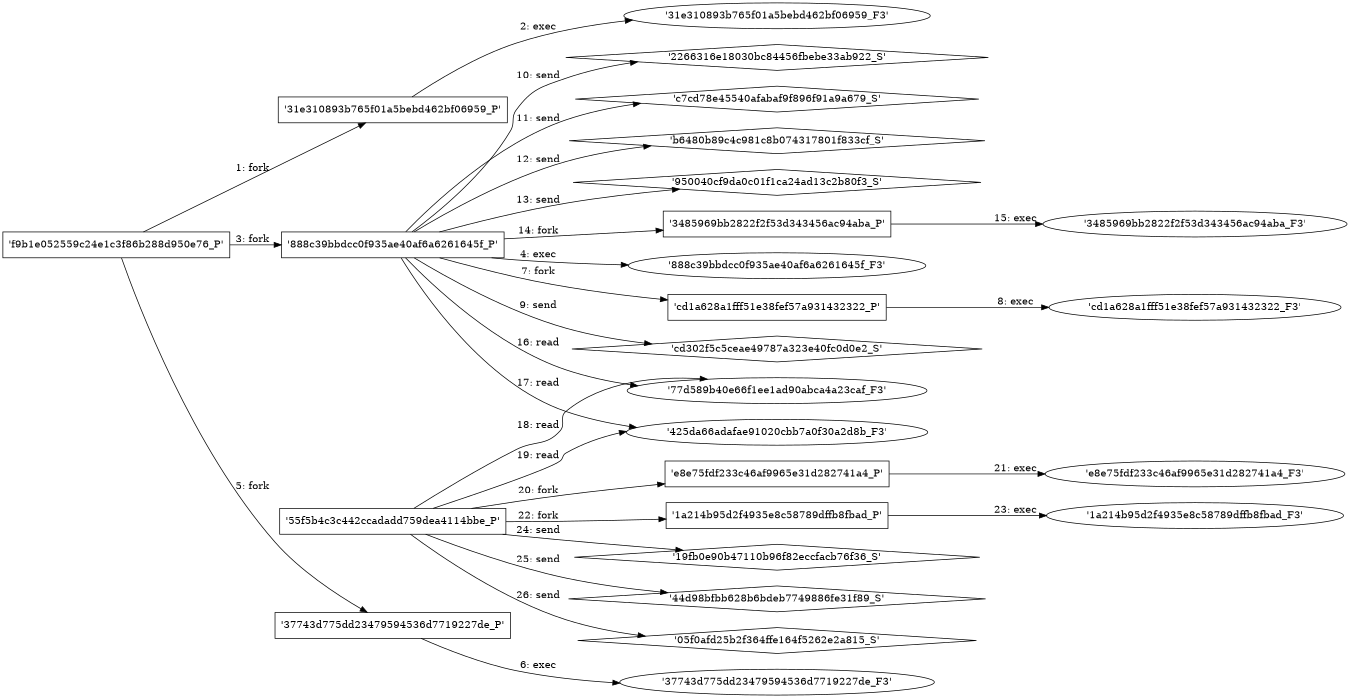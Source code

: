 digraph "D:\Learning\Paper\apt\基于CTI的攻击预警\Dataset\攻击图\ASGfromALLCTI\Quarterly Report Incident Response trends from Q3 2021.dot" {
rankdir="LR"
size="9"
fixedsize="false"
splines="true"
nodesep=0.3
ranksep=0
fontsize=10
overlap="scalexy"
engine= "neato"
	"'f9b1e052559c24e1c3f86b288d950e76_P'" [node_type=Process shape=box]
	"'31e310893b765f01a5bebd462bf06959_P'" [node_type=Process shape=box]
	"'f9b1e052559c24e1c3f86b288d950e76_P'" -> "'31e310893b765f01a5bebd462bf06959_P'" [label="1: fork"]
	"'31e310893b765f01a5bebd462bf06959_P'" [node_type=Process shape=box]
	"'31e310893b765f01a5bebd462bf06959_F3'" [node_type=File shape=ellipse]
	"'31e310893b765f01a5bebd462bf06959_P'" -> "'31e310893b765f01a5bebd462bf06959_F3'" [label="2: exec"]
	"'f9b1e052559c24e1c3f86b288d950e76_P'" [node_type=Process shape=box]
	"'888c39bbdcc0f935ae40af6a6261645f_P'" [node_type=Process shape=box]
	"'f9b1e052559c24e1c3f86b288d950e76_P'" -> "'888c39bbdcc0f935ae40af6a6261645f_P'" [label="3: fork"]
	"'888c39bbdcc0f935ae40af6a6261645f_P'" [node_type=Process shape=box]
	"'888c39bbdcc0f935ae40af6a6261645f_F3'" [node_type=File shape=ellipse]
	"'888c39bbdcc0f935ae40af6a6261645f_P'" -> "'888c39bbdcc0f935ae40af6a6261645f_F3'" [label="4: exec"]
	"'f9b1e052559c24e1c3f86b288d950e76_P'" [node_type=Process shape=box]
	"'37743d775dd23479594536d7719227de_P'" [node_type=Process shape=box]
	"'f9b1e052559c24e1c3f86b288d950e76_P'" -> "'37743d775dd23479594536d7719227de_P'" [label="5: fork"]
	"'37743d775dd23479594536d7719227de_P'" [node_type=Process shape=box]
	"'37743d775dd23479594536d7719227de_F3'" [node_type=File shape=ellipse]
	"'37743d775dd23479594536d7719227de_P'" -> "'37743d775dd23479594536d7719227de_F3'" [label="6: exec"]
	"'888c39bbdcc0f935ae40af6a6261645f_P'" [node_type=Process shape=box]
	"'cd1a628a1fff51e38fef57a931432322_P'" [node_type=Process shape=box]
	"'888c39bbdcc0f935ae40af6a6261645f_P'" -> "'cd1a628a1fff51e38fef57a931432322_P'" [label="7: fork"]
	"'cd1a628a1fff51e38fef57a931432322_P'" [node_type=Process shape=box]
	"'cd1a628a1fff51e38fef57a931432322_F3'" [node_type=File shape=ellipse]
	"'cd1a628a1fff51e38fef57a931432322_P'" -> "'cd1a628a1fff51e38fef57a931432322_F3'" [label="8: exec"]
	"'cd302f5c5ceae49787a323e40fc0d0e2_S'" [node_type=Socket shape=diamond]
	"'888c39bbdcc0f935ae40af6a6261645f_P'" [node_type=Process shape=box]
	"'888c39bbdcc0f935ae40af6a6261645f_P'" -> "'cd302f5c5ceae49787a323e40fc0d0e2_S'" [label="9: send"]
	"'2266316e18030bc84456fbebe33ab922_S'" [node_type=Socket shape=diamond]
	"'888c39bbdcc0f935ae40af6a6261645f_P'" [node_type=Process shape=box]
	"'888c39bbdcc0f935ae40af6a6261645f_P'" -> "'2266316e18030bc84456fbebe33ab922_S'" [label="10: send"]
	"'c7cd78e45540afabaf9f896f91a9a679_S'" [node_type=Socket shape=diamond]
	"'888c39bbdcc0f935ae40af6a6261645f_P'" [node_type=Process shape=box]
	"'888c39bbdcc0f935ae40af6a6261645f_P'" -> "'c7cd78e45540afabaf9f896f91a9a679_S'" [label="11: send"]
	"'b6480b89c4c981c8b074317801f833cf_S'" [node_type=Socket shape=diamond]
	"'888c39bbdcc0f935ae40af6a6261645f_P'" [node_type=Process shape=box]
	"'888c39bbdcc0f935ae40af6a6261645f_P'" -> "'b6480b89c4c981c8b074317801f833cf_S'" [label="12: send"]
	"'950040cf9da0c01f1ca24ad13c2b80f3_S'" [node_type=Socket shape=diamond]
	"'888c39bbdcc0f935ae40af6a6261645f_P'" [node_type=Process shape=box]
	"'888c39bbdcc0f935ae40af6a6261645f_P'" -> "'950040cf9da0c01f1ca24ad13c2b80f3_S'" [label="13: send"]
	"'888c39bbdcc0f935ae40af6a6261645f_P'" [node_type=Process shape=box]
	"'3485969bb2822f2f53d343456ac94aba_P'" [node_type=Process shape=box]
	"'888c39bbdcc0f935ae40af6a6261645f_P'" -> "'3485969bb2822f2f53d343456ac94aba_P'" [label="14: fork"]
	"'3485969bb2822f2f53d343456ac94aba_P'" [node_type=Process shape=box]
	"'3485969bb2822f2f53d343456ac94aba_F3'" [node_type=File shape=ellipse]
	"'3485969bb2822f2f53d343456ac94aba_P'" -> "'3485969bb2822f2f53d343456ac94aba_F3'" [label="15: exec"]
	"'77d589b40e66f1ee1ad90abca4a23caf_F3'" [node_type=file shape=ellipse]
	"'888c39bbdcc0f935ae40af6a6261645f_P'" [node_type=Process shape=box]
	"'888c39bbdcc0f935ae40af6a6261645f_P'" -> "'77d589b40e66f1ee1ad90abca4a23caf_F3'" [label="16: read"]
	"'425da66adafae91020cbb7a0f30a2d8b_F3'" [node_type=file shape=ellipse]
	"'888c39bbdcc0f935ae40af6a6261645f_P'" [node_type=Process shape=box]
	"'888c39bbdcc0f935ae40af6a6261645f_P'" -> "'425da66adafae91020cbb7a0f30a2d8b_F3'" [label="17: read"]
	"'77d589b40e66f1ee1ad90abca4a23caf_F3'" [node_type=file shape=ellipse]
	"'55f5b4c3c442ccadadd759dea4114bbe_P'" [node_type=Process shape=box]
	"'55f5b4c3c442ccadadd759dea4114bbe_P'" -> "'77d589b40e66f1ee1ad90abca4a23caf_F3'" [label="18: read"]
	"'425da66adafae91020cbb7a0f30a2d8b_F3'" [node_type=file shape=ellipse]
	"'55f5b4c3c442ccadadd759dea4114bbe_P'" [node_type=Process shape=box]
	"'55f5b4c3c442ccadadd759dea4114bbe_P'" -> "'425da66adafae91020cbb7a0f30a2d8b_F3'" [label="19: read"]
	"'55f5b4c3c442ccadadd759dea4114bbe_P'" [node_type=Process shape=box]
	"'e8e75fdf233c46af9965e31d282741a4_P'" [node_type=Process shape=box]
	"'55f5b4c3c442ccadadd759dea4114bbe_P'" -> "'e8e75fdf233c46af9965e31d282741a4_P'" [label="20: fork"]
	"'e8e75fdf233c46af9965e31d282741a4_P'" [node_type=Process shape=box]
	"'e8e75fdf233c46af9965e31d282741a4_F3'" [node_type=File shape=ellipse]
	"'e8e75fdf233c46af9965e31d282741a4_P'" -> "'e8e75fdf233c46af9965e31d282741a4_F3'" [label="21: exec"]
	"'55f5b4c3c442ccadadd759dea4114bbe_P'" [node_type=Process shape=box]
	"'1a214b95d2f4935e8c58789dffb8fbad_P'" [node_type=Process shape=box]
	"'55f5b4c3c442ccadadd759dea4114bbe_P'" -> "'1a214b95d2f4935e8c58789dffb8fbad_P'" [label="22: fork"]
	"'1a214b95d2f4935e8c58789dffb8fbad_P'" [node_type=Process shape=box]
	"'1a214b95d2f4935e8c58789dffb8fbad_F3'" [node_type=File shape=ellipse]
	"'1a214b95d2f4935e8c58789dffb8fbad_P'" -> "'1a214b95d2f4935e8c58789dffb8fbad_F3'" [label="23: exec"]
	"'19fb0e90b47110b96f82eccfacb76f36_S'" [node_type=Socket shape=diamond]
	"'55f5b4c3c442ccadadd759dea4114bbe_P'" [node_type=Process shape=box]
	"'55f5b4c3c442ccadadd759dea4114bbe_P'" -> "'19fb0e90b47110b96f82eccfacb76f36_S'" [label="24: send"]
	"'44d98bfbb628b6bdeb7749886fe31f89_S'" [node_type=Socket shape=diamond]
	"'55f5b4c3c442ccadadd759dea4114bbe_P'" [node_type=Process shape=box]
	"'55f5b4c3c442ccadadd759dea4114bbe_P'" -> "'44d98bfbb628b6bdeb7749886fe31f89_S'" [label="25: send"]
	"'05f0afd25b2f364ffe164f5262e2a815_S'" [node_type=Socket shape=diamond]
	"'55f5b4c3c442ccadadd759dea4114bbe_P'" [node_type=Process shape=box]
	"'55f5b4c3c442ccadadd759dea4114bbe_P'" -> "'05f0afd25b2f364ffe164f5262e2a815_S'" [label="26: send"]
}

